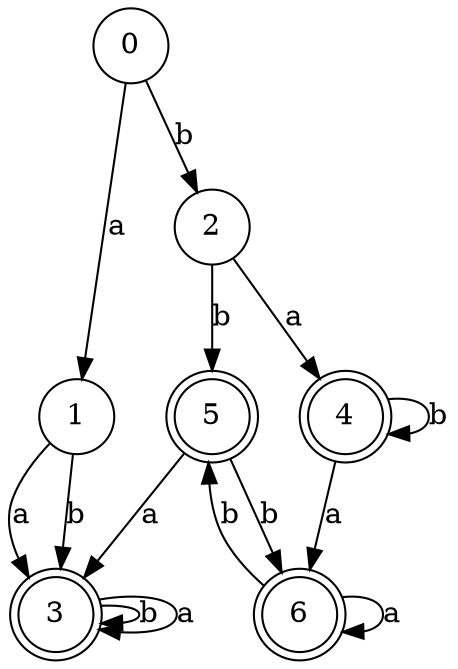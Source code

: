 digraph finite_state_machine {
size="8,5"
node [shape = doublecircle]; 3 4 5 6;
node [shape = circle]
1 -> 3 [label = a]
0 -> 1 [label = a]
4 -> 4 [label = b]
5 -> 6 [label = b]
6 -> 6 [label = a]
0 -> 2 [label = b]
2 -> 5 [label = b]
2 -> 4 [label = a]
3 -> 3 [label = b]
6 -> 5 [label = b]
5 -> 3 [label = a]
4 -> 6 [label = a]
3 -> 3 [label = a]
1 -> 3 [label = b]
}